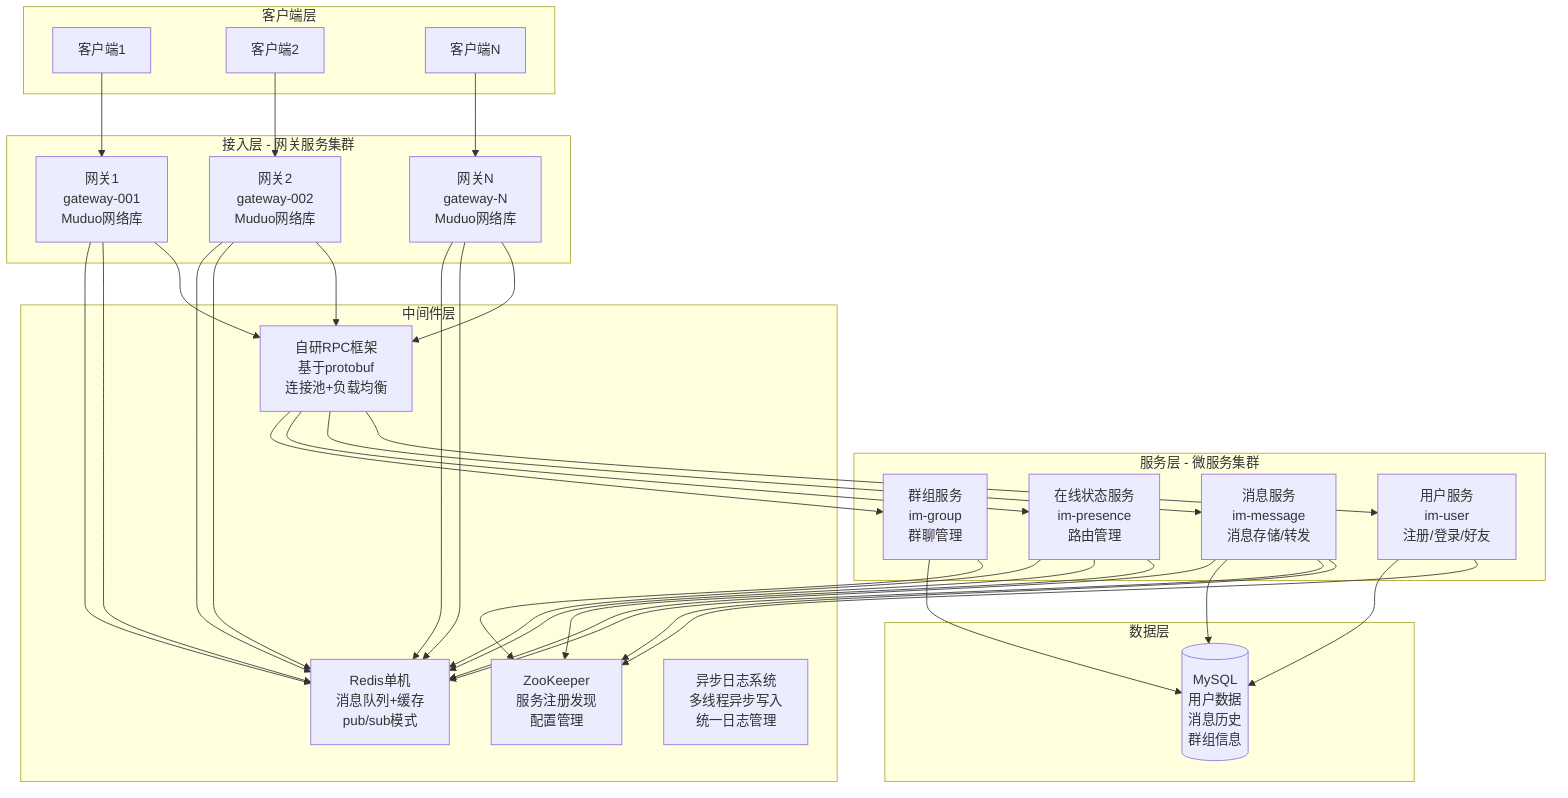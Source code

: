 graph TB
    subgraph "客户端层"
        C1[客户端1]
        C2[客户端2]
        C3[客户端N]
    end
    
    subgraph "接入层 - 网关服务集群"
        G1[网关1<br/>gateway-001<br/>Muduo网络库]
        G2[网关2<br/>gateway-002<br/>Muduo网络库]
        G3[网关N<br/>gateway-N<br/>Muduo网络库]
    end
    
    subgraph "服务层 - 微服务集群"
        U[用户服务<br/>im-user<br/>注册/登录/好友]
        M[消息服务<br/>im-message<br/>消息存储/转发]
        P[在线状态服务<br/>im-presence<br/>路由管理]
        G[群组服务<br/>im-group<br/>群聊管理]
    end
    
    subgraph "中间件层"
        RPC[自研RPC框架<br/>基于protobuf<br/>连接池+负载均衡]
        ZK[ZooKeeper<br/>服务注册发现<br/>配置管理]
        REDIS[Redis单机<br/>消息队列+缓存<br/>pub/sub模式]
        LOG[异步日志系统<br/>多线程异步写入<br/>统一日志管理]
    end
    
    subgraph "数据层"
        MYSQL[(MySQL<br/>用户数据<br/>消息历史<br/>群组信息)]
    end
    
    C1 --> G1
    C2 --> G2
    C3 --> G3
    
    G1 --> RPC
    G2 --> RPC
    G3 --> RPC
    
    RPC --> U
    RPC --> M
    RPC --> P
    RPC --> G
    
    U --> ZK
    M --> ZK
    P --> ZK
    G --> ZK
    
    P --> REDIS
    M --> REDIS
    G1 --> REDIS
    G2 --> REDIS
    G3 --> REDIS
    
    U --> MYSQL
    M --> MYSQL
    G --> MYSQL
    
    P --> REDIS
    M --> REDIS
    G1 --> REDIS
    G2 --> REDIS
    G3 --> REDIS